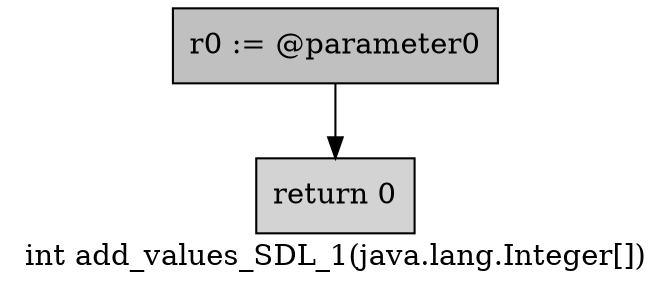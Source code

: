 digraph "int add_values_SDL_1(java.lang.Integer[])" {
    label="int add_values_SDL_1(java.lang.Integer[])";
    node [shape=box];
    "0" [style=filled,fillcolor=gray,label="r0 := @parameter0",];
    "1" [style=filled,fillcolor=lightgray,label="return 0",];
    "0"->"1";
}

